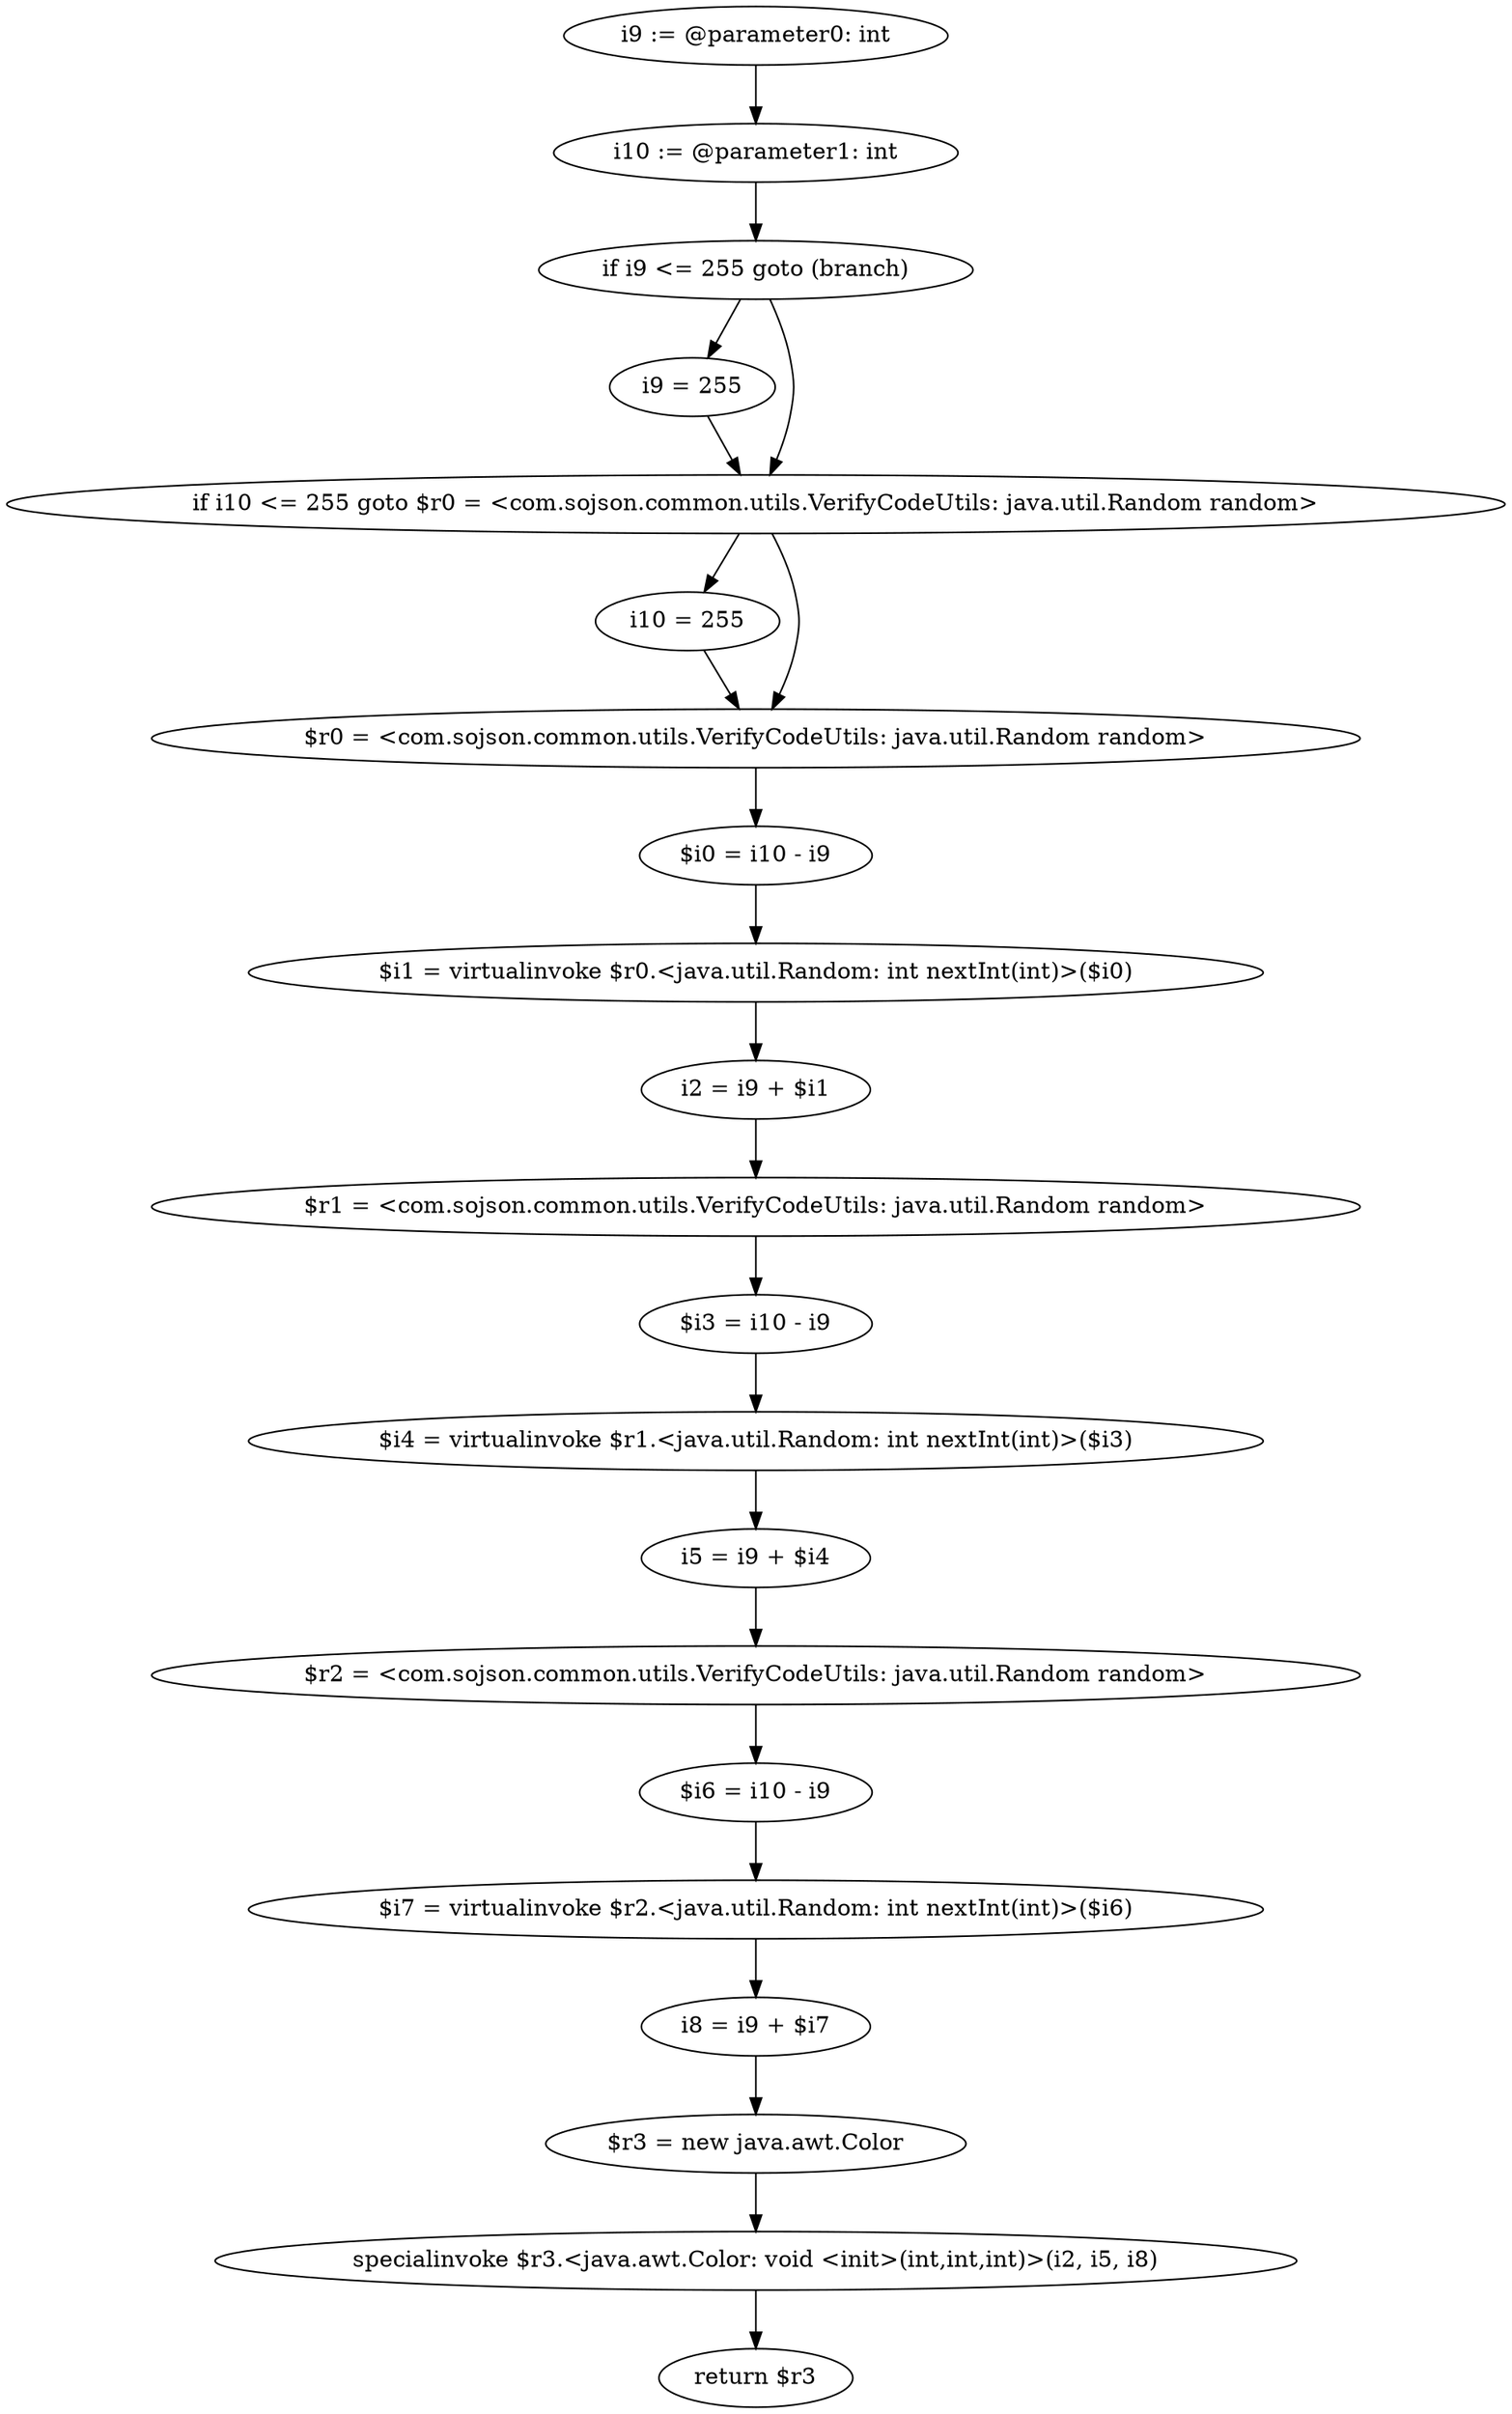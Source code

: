 digraph "unitGraph" {
    "i9 := @parameter0: int"
    "i10 := @parameter1: int"
    "if i9 <= 255 goto (branch)"
    "i9 = 255"
    "if i10 <= 255 goto $r0 = <com.sojson.common.utils.VerifyCodeUtils: java.util.Random random>"
    "i10 = 255"
    "$r0 = <com.sojson.common.utils.VerifyCodeUtils: java.util.Random random>"
    "$i0 = i10 - i9"
    "$i1 = virtualinvoke $r0.<java.util.Random: int nextInt(int)>($i0)"
    "i2 = i9 + $i1"
    "$r1 = <com.sojson.common.utils.VerifyCodeUtils: java.util.Random random>"
    "$i3 = i10 - i9"
    "$i4 = virtualinvoke $r1.<java.util.Random: int nextInt(int)>($i3)"
    "i5 = i9 + $i4"
    "$r2 = <com.sojson.common.utils.VerifyCodeUtils: java.util.Random random>"
    "$i6 = i10 - i9"
    "$i7 = virtualinvoke $r2.<java.util.Random: int nextInt(int)>($i6)"
    "i8 = i9 + $i7"
    "$r3 = new java.awt.Color"
    "specialinvoke $r3.<java.awt.Color: void <init>(int,int,int)>(i2, i5, i8)"
    "return $r3"
    "i9 := @parameter0: int"->"i10 := @parameter1: int";
    "i10 := @parameter1: int"->"if i9 <= 255 goto (branch)";
    "if i9 <= 255 goto (branch)"->"i9 = 255";
    "if i9 <= 255 goto (branch)"->"if i10 <= 255 goto $r0 = <com.sojson.common.utils.VerifyCodeUtils: java.util.Random random>";
    "i9 = 255"->"if i10 <= 255 goto $r0 = <com.sojson.common.utils.VerifyCodeUtils: java.util.Random random>";
    "if i10 <= 255 goto $r0 = <com.sojson.common.utils.VerifyCodeUtils: java.util.Random random>"->"i10 = 255";
    "if i10 <= 255 goto $r0 = <com.sojson.common.utils.VerifyCodeUtils: java.util.Random random>"->"$r0 = <com.sojson.common.utils.VerifyCodeUtils: java.util.Random random>";
    "i10 = 255"->"$r0 = <com.sojson.common.utils.VerifyCodeUtils: java.util.Random random>";
    "$r0 = <com.sojson.common.utils.VerifyCodeUtils: java.util.Random random>"->"$i0 = i10 - i9";
    "$i0 = i10 - i9"->"$i1 = virtualinvoke $r0.<java.util.Random: int nextInt(int)>($i0)";
    "$i1 = virtualinvoke $r0.<java.util.Random: int nextInt(int)>($i0)"->"i2 = i9 + $i1";
    "i2 = i9 + $i1"->"$r1 = <com.sojson.common.utils.VerifyCodeUtils: java.util.Random random>";
    "$r1 = <com.sojson.common.utils.VerifyCodeUtils: java.util.Random random>"->"$i3 = i10 - i9";
    "$i3 = i10 - i9"->"$i4 = virtualinvoke $r1.<java.util.Random: int nextInt(int)>($i3)";
    "$i4 = virtualinvoke $r1.<java.util.Random: int nextInt(int)>($i3)"->"i5 = i9 + $i4";
    "i5 = i9 + $i4"->"$r2 = <com.sojson.common.utils.VerifyCodeUtils: java.util.Random random>";
    "$r2 = <com.sojson.common.utils.VerifyCodeUtils: java.util.Random random>"->"$i6 = i10 - i9";
    "$i6 = i10 - i9"->"$i7 = virtualinvoke $r2.<java.util.Random: int nextInt(int)>($i6)";
    "$i7 = virtualinvoke $r2.<java.util.Random: int nextInt(int)>($i6)"->"i8 = i9 + $i7";
    "i8 = i9 + $i7"->"$r3 = new java.awt.Color";
    "$r3 = new java.awt.Color"->"specialinvoke $r3.<java.awt.Color: void <init>(int,int,int)>(i2, i5, i8)";
    "specialinvoke $r3.<java.awt.Color: void <init>(int,int,int)>(i2, i5, i8)"->"return $r3";
}
